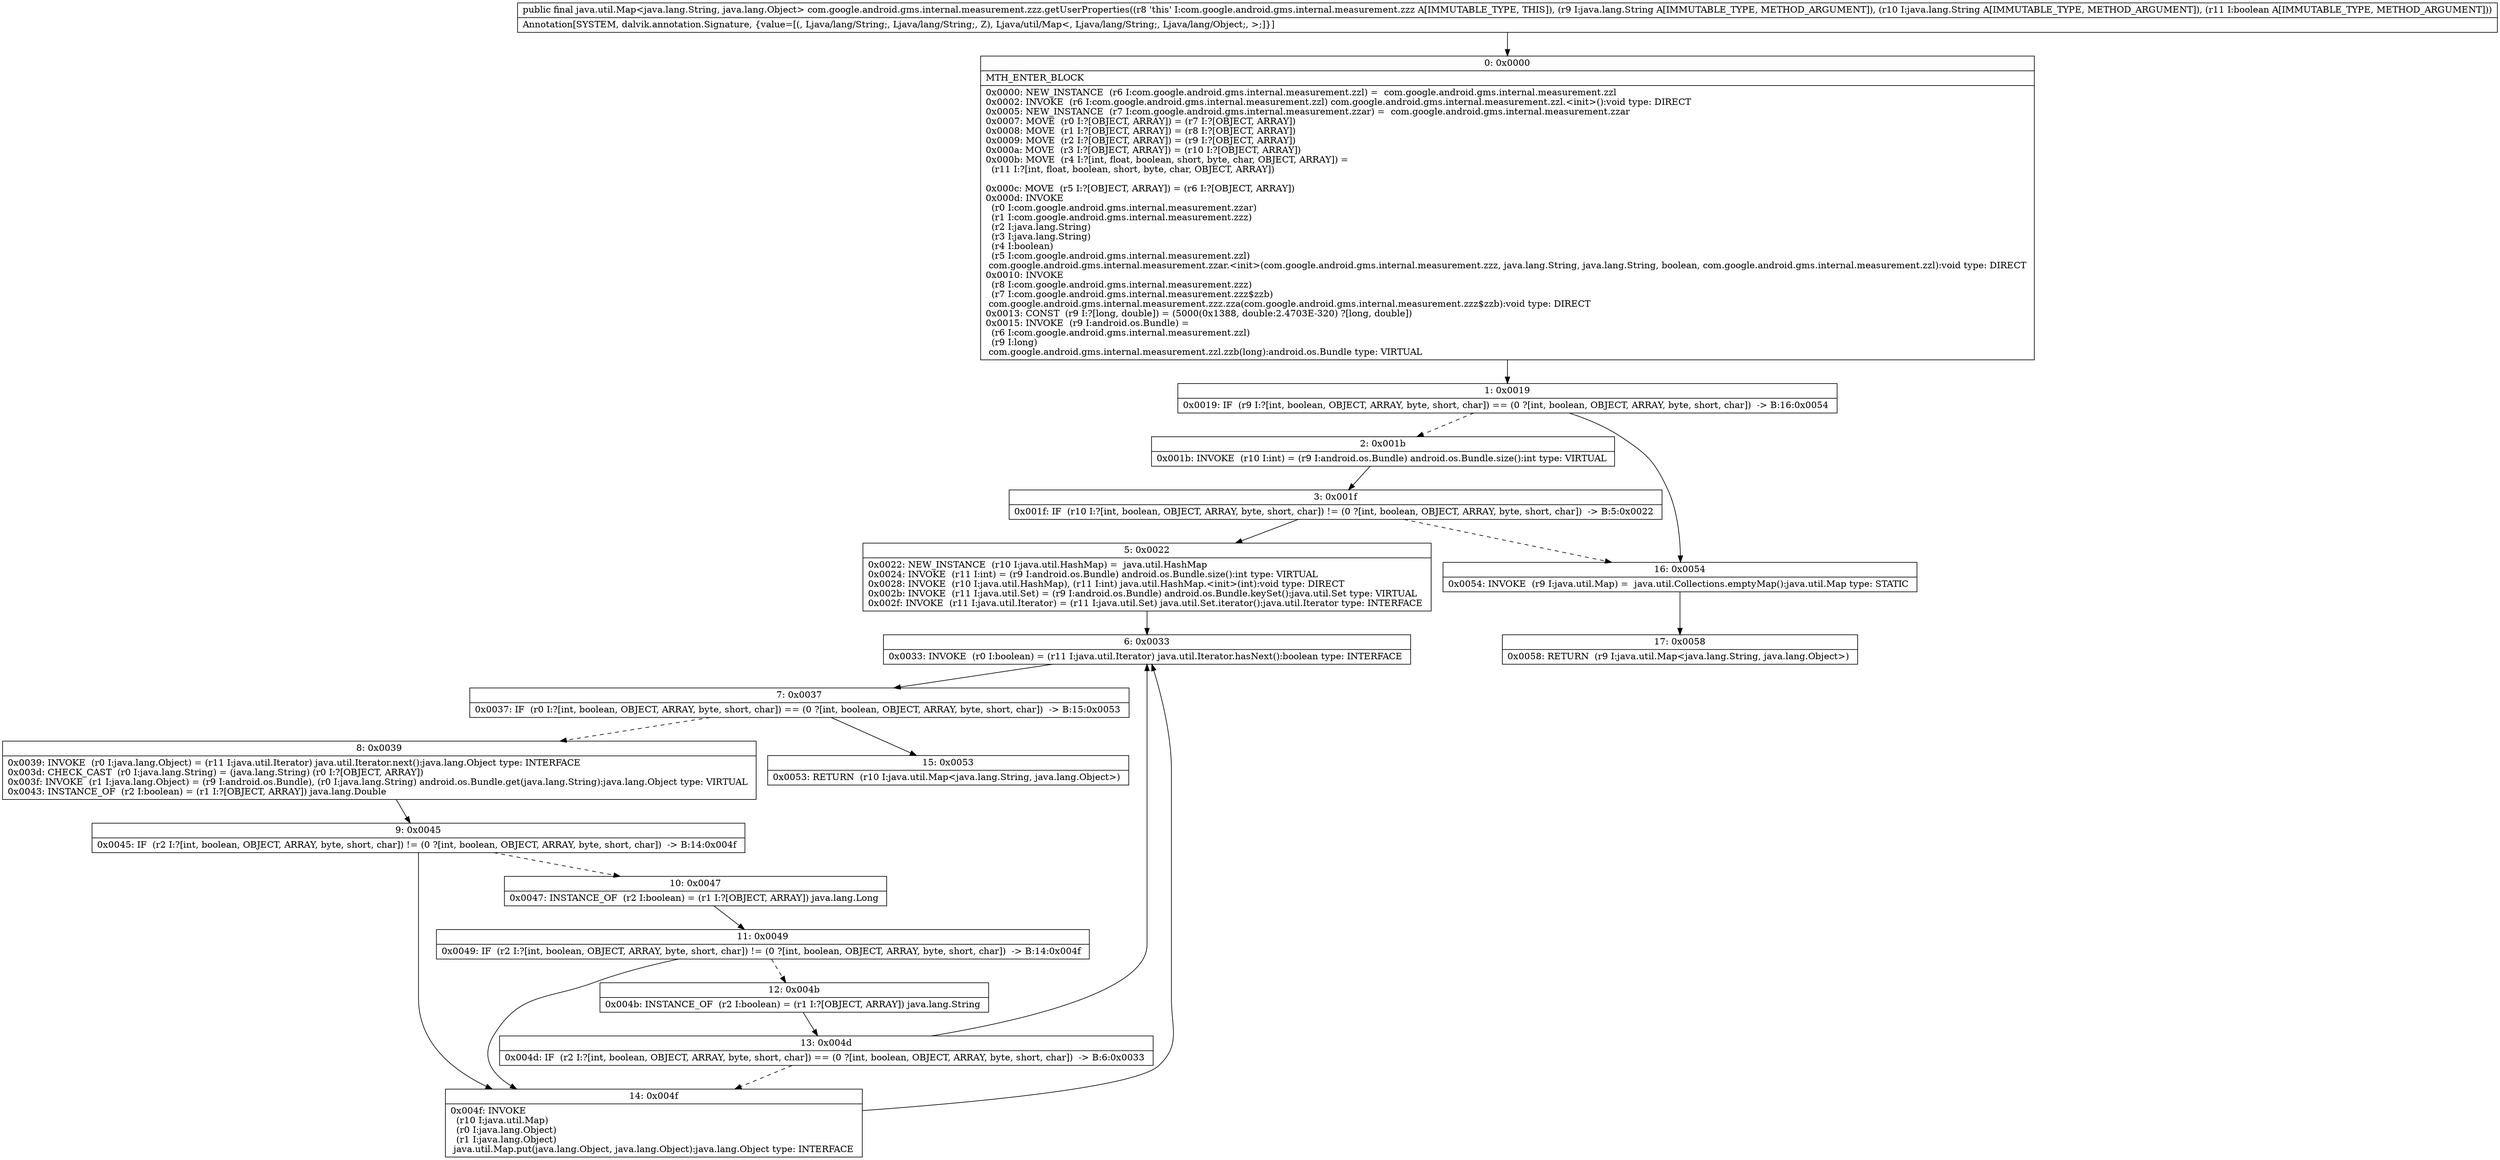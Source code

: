 digraph "CFG forcom.google.android.gms.internal.measurement.zzz.getUserProperties(Ljava\/lang\/String;Ljava\/lang\/String;Z)Ljava\/util\/Map;" {
Node_0 [shape=record,label="{0\:\ 0x0000|MTH_ENTER_BLOCK\l|0x0000: NEW_INSTANCE  (r6 I:com.google.android.gms.internal.measurement.zzl) =  com.google.android.gms.internal.measurement.zzl \l0x0002: INVOKE  (r6 I:com.google.android.gms.internal.measurement.zzl) com.google.android.gms.internal.measurement.zzl.\<init\>():void type: DIRECT \l0x0005: NEW_INSTANCE  (r7 I:com.google.android.gms.internal.measurement.zzar) =  com.google.android.gms.internal.measurement.zzar \l0x0007: MOVE  (r0 I:?[OBJECT, ARRAY]) = (r7 I:?[OBJECT, ARRAY]) \l0x0008: MOVE  (r1 I:?[OBJECT, ARRAY]) = (r8 I:?[OBJECT, ARRAY]) \l0x0009: MOVE  (r2 I:?[OBJECT, ARRAY]) = (r9 I:?[OBJECT, ARRAY]) \l0x000a: MOVE  (r3 I:?[OBJECT, ARRAY]) = (r10 I:?[OBJECT, ARRAY]) \l0x000b: MOVE  (r4 I:?[int, float, boolean, short, byte, char, OBJECT, ARRAY]) = \l  (r11 I:?[int, float, boolean, short, byte, char, OBJECT, ARRAY])\l \l0x000c: MOVE  (r5 I:?[OBJECT, ARRAY]) = (r6 I:?[OBJECT, ARRAY]) \l0x000d: INVOKE  \l  (r0 I:com.google.android.gms.internal.measurement.zzar)\l  (r1 I:com.google.android.gms.internal.measurement.zzz)\l  (r2 I:java.lang.String)\l  (r3 I:java.lang.String)\l  (r4 I:boolean)\l  (r5 I:com.google.android.gms.internal.measurement.zzl)\l com.google.android.gms.internal.measurement.zzar.\<init\>(com.google.android.gms.internal.measurement.zzz, java.lang.String, java.lang.String, boolean, com.google.android.gms.internal.measurement.zzl):void type: DIRECT \l0x0010: INVOKE  \l  (r8 I:com.google.android.gms.internal.measurement.zzz)\l  (r7 I:com.google.android.gms.internal.measurement.zzz$zzb)\l com.google.android.gms.internal.measurement.zzz.zza(com.google.android.gms.internal.measurement.zzz$zzb):void type: DIRECT \l0x0013: CONST  (r9 I:?[long, double]) = (5000(0x1388, double:2.4703E\-320) ?[long, double]) \l0x0015: INVOKE  (r9 I:android.os.Bundle) = \l  (r6 I:com.google.android.gms.internal.measurement.zzl)\l  (r9 I:long)\l com.google.android.gms.internal.measurement.zzl.zzb(long):android.os.Bundle type: VIRTUAL \l}"];
Node_1 [shape=record,label="{1\:\ 0x0019|0x0019: IF  (r9 I:?[int, boolean, OBJECT, ARRAY, byte, short, char]) == (0 ?[int, boolean, OBJECT, ARRAY, byte, short, char])  \-\> B:16:0x0054 \l}"];
Node_2 [shape=record,label="{2\:\ 0x001b|0x001b: INVOKE  (r10 I:int) = (r9 I:android.os.Bundle) android.os.Bundle.size():int type: VIRTUAL \l}"];
Node_3 [shape=record,label="{3\:\ 0x001f|0x001f: IF  (r10 I:?[int, boolean, OBJECT, ARRAY, byte, short, char]) != (0 ?[int, boolean, OBJECT, ARRAY, byte, short, char])  \-\> B:5:0x0022 \l}"];
Node_5 [shape=record,label="{5\:\ 0x0022|0x0022: NEW_INSTANCE  (r10 I:java.util.HashMap) =  java.util.HashMap \l0x0024: INVOKE  (r11 I:int) = (r9 I:android.os.Bundle) android.os.Bundle.size():int type: VIRTUAL \l0x0028: INVOKE  (r10 I:java.util.HashMap), (r11 I:int) java.util.HashMap.\<init\>(int):void type: DIRECT \l0x002b: INVOKE  (r11 I:java.util.Set) = (r9 I:android.os.Bundle) android.os.Bundle.keySet():java.util.Set type: VIRTUAL \l0x002f: INVOKE  (r11 I:java.util.Iterator) = (r11 I:java.util.Set) java.util.Set.iterator():java.util.Iterator type: INTERFACE \l}"];
Node_6 [shape=record,label="{6\:\ 0x0033|0x0033: INVOKE  (r0 I:boolean) = (r11 I:java.util.Iterator) java.util.Iterator.hasNext():boolean type: INTERFACE \l}"];
Node_7 [shape=record,label="{7\:\ 0x0037|0x0037: IF  (r0 I:?[int, boolean, OBJECT, ARRAY, byte, short, char]) == (0 ?[int, boolean, OBJECT, ARRAY, byte, short, char])  \-\> B:15:0x0053 \l}"];
Node_8 [shape=record,label="{8\:\ 0x0039|0x0039: INVOKE  (r0 I:java.lang.Object) = (r11 I:java.util.Iterator) java.util.Iterator.next():java.lang.Object type: INTERFACE \l0x003d: CHECK_CAST  (r0 I:java.lang.String) = (java.lang.String) (r0 I:?[OBJECT, ARRAY]) \l0x003f: INVOKE  (r1 I:java.lang.Object) = (r9 I:android.os.Bundle), (r0 I:java.lang.String) android.os.Bundle.get(java.lang.String):java.lang.Object type: VIRTUAL \l0x0043: INSTANCE_OF  (r2 I:boolean) = (r1 I:?[OBJECT, ARRAY]) java.lang.Double \l}"];
Node_9 [shape=record,label="{9\:\ 0x0045|0x0045: IF  (r2 I:?[int, boolean, OBJECT, ARRAY, byte, short, char]) != (0 ?[int, boolean, OBJECT, ARRAY, byte, short, char])  \-\> B:14:0x004f \l}"];
Node_10 [shape=record,label="{10\:\ 0x0047|0x0047: INSTANCE_OF  (r2 I:boolean) = (r1 I:?[OBJECT, ARRAY]) java.lang.Long \l}"];
Node_11 [shape=record,label="{11\:\ 0x0049|0x0049: IF  (r2 I:?[int, boolean, OBJECT, ARRAY, byte, short, char]) != (0 ?[int, boolean, OBJECT, ARRAY, byte, short, char])  \-\> B:14:0x004f \l}"];
Node_12 [shape=record,label="{12\:\ 0x004b|0x004b: INSTANCE_OF  (r2 I:boolean) = (r1 I:?[OBJECT, ARRAY]) java.lang.String \l}"];
Node_13 [shape=record,label="{13\:\ 0x004d|0x004d: IF  (r2 I:?[int, boolean, OBJECT, ARRAY, byte, short, char]) == (0 ?[int, boolean, OBJECT, ARRAY, byte, short, char])  \-\> B:6:0x0033 \l}"];
Node_14 [shape=record,label="{14\:\ 0x004f|0x004f: INVOKE  \l  (r10 I:java.util.Map)\l  (r0 I:java.lang.Object)\l  (r1 I:java.lang.Object)\l java.util.Map.put(java.lang.Object, java.lang.Object):java.lang.Object type: INTERFACE \l}"];
Node_15 [shape=record,label="{15\:\ 0x0053|0x0053: RETURN  (r10 I:java.util.Map\<java.lang.String, java.lang.Object\>) \l}"];
Node_16 [shape=record,label="{16\:\ 0x0054|0x0054: INVOKE  (r9 I:java.util.Map) =  java.util.Collections.emptyMap():java.util.Map type: STATIC \l}"];
Node_17 [shape=record,label="{17\:\ 0x0058|0x0058: RETURN  (r9 I:java.util.Map\<java.lang.String, java.lang.Object\>) \l}"];
MethodNode[shape=record,label="{public final java.util.Map\<java.lang.String, java.lang.Object\> com.google.android.gms.internal.measurement.zzz.getUserProperties((r8 'this' I:com.google.android.gms.internal.measurement.zzz A[IMMUTABLE_TYPE, THIS]), (r9 I:java.lang.String A[IMMUTABLE_TYPE, METHOD_ARGUMENT]), (r10 I:java.lang.String A[IMMUTABLE_TYPE, METHOD_ARGUMENT]), (r11 I:boolean A[IMMUTABLE_TYPE, METHOD_ARGUMENT]))  | Annotation[SYSTEM, dalvik.annotation.Signature, \{value=[(, Ljava\/lang\/String;, Ljava\/lang\/String;, Z), Ljava\/util\/Map\<, Ljava\/lang\/String;, Ljava\/lang\/Object;, \>;]\}]\l}"];
MethodNode -> Node_0;
Node_0 -> Node_1;
Node_1 -> Node_2[style=dashed];
Node_1 -> Node_16;
Node_2 -> Node_3;
Node_3 -> Node_5;
Node_3 -> Node_16[style=dashed];
Node_5 -> Node_6;
Node_6 -> Node_7;
Node_7 -> Node_8[style=dashed];
Node_7 -> Node_15;
Node_8 -> Node_9;
Node_9 -> Node_10[style=dashed];
Node_9 -> Node_14;
Node_10 -> Node_11;
Node_11 -> Node_12[style=dashed];
Node_11 -> Node_14;
Node_12 -> Node_13;
Node_13 -> Node_6;
Node_13 -> Node_14[style=dashed];
Node_14 -> Node_6;
Node_16 -> Node_17;
}

